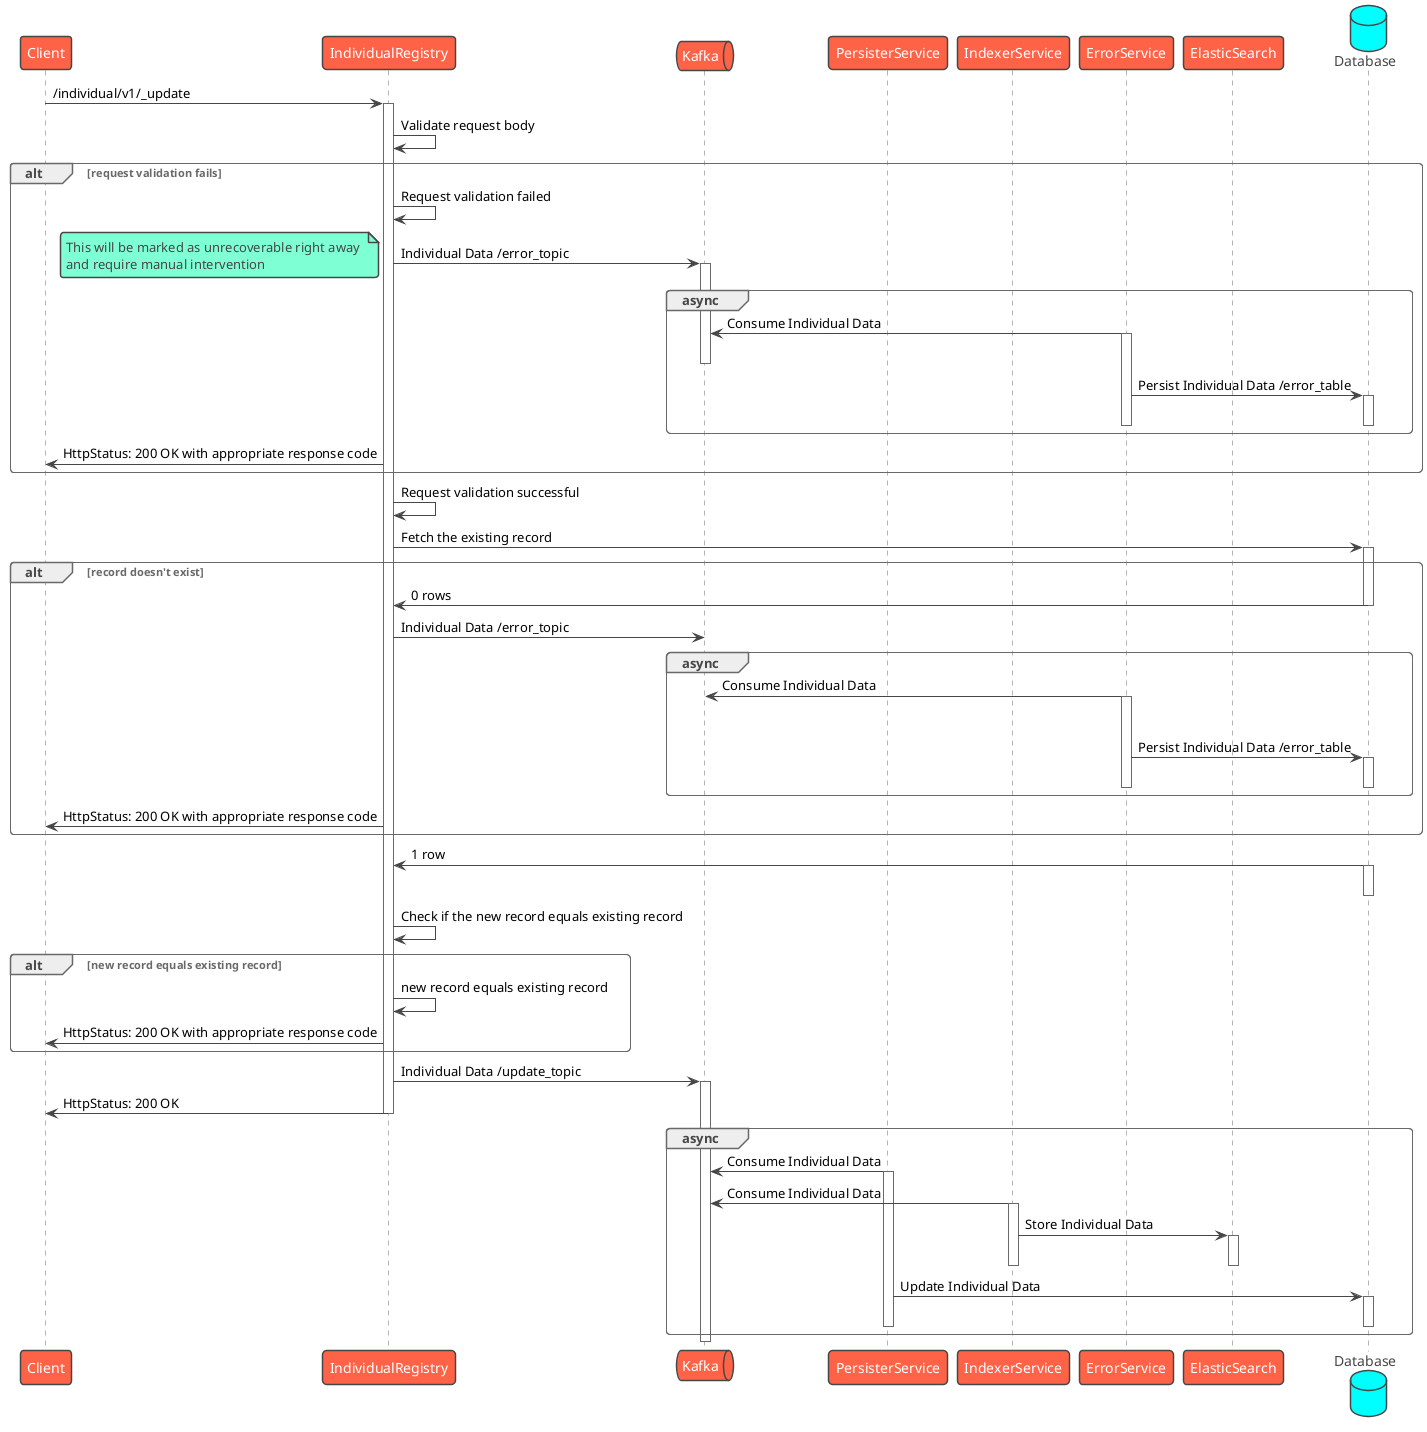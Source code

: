 @startuml Individual Registry - Update
!theme vibrant
participant Client as c
participant IndividualRegistry as ir
queue Kafka as k
participant PersisterService as prs
participant IndexerService as idx
participant ErrorService as es
participant ElasticSearch as el
database Database as db
c -> ir : /individual/v1/_update
activate ir
ir -> ir: Validate request body
alt request validation fails
    ir -> ir: Request validation failed
    ir -> k: Individual Data /error_topic
    note left
        This will be marked as unrecoverable right away 
        and require manual intervention
    end note
    activate k
    group async
        es -> k: Consume Individual Data
        activate es
        deactivate k
        es -> db: Persist Individual Data /error_table
        activate db
        deactivate db
        deactivate es
    end
    ir -> c: HttpStatus: 200 OK with appropriate response code
end
ir -> ir: Request validation successful
ir -> db: Fetch the existing record
alt record doesn't exist
    activate db
    db -> ir: 0 rows
    deactivate db
    ir -> k: Individual Data /error_topic
    group async
        es -> k: Consume Individual Data
        activate es
        deactivate k
        es -> db: Persist Individual Data /error_table
        activate db
        deactivate db
        deactivate es
    end
    ir -> c: HttpStatus: 200 OK with appropriate response code
end
db -> ir: 1 row
activate db
deactivate db
ir -> ir: Check if the new record equals existing record
alt new record equals existing record
    ir -> ir: new record equals existing record
    ir -> c: HttpStatus: 200 OK with appropriate response code
end
ir -> k: Individual Data /update_topic
activate k
ir -> c: HttpStatus: 200 OK
deactivate ir
group async
    prs -> k: Consume Individual Data
    activate prs
    idx -> k: Consume Individual Data
    activate idx
    idx -> el: Store Individual Data
    activate el
    deactivate el
    deactivate idx
    prs -> db: Update Individual Data
    activate db
    deactivate db
    deactivate prs
end
deactivate k
@enduml